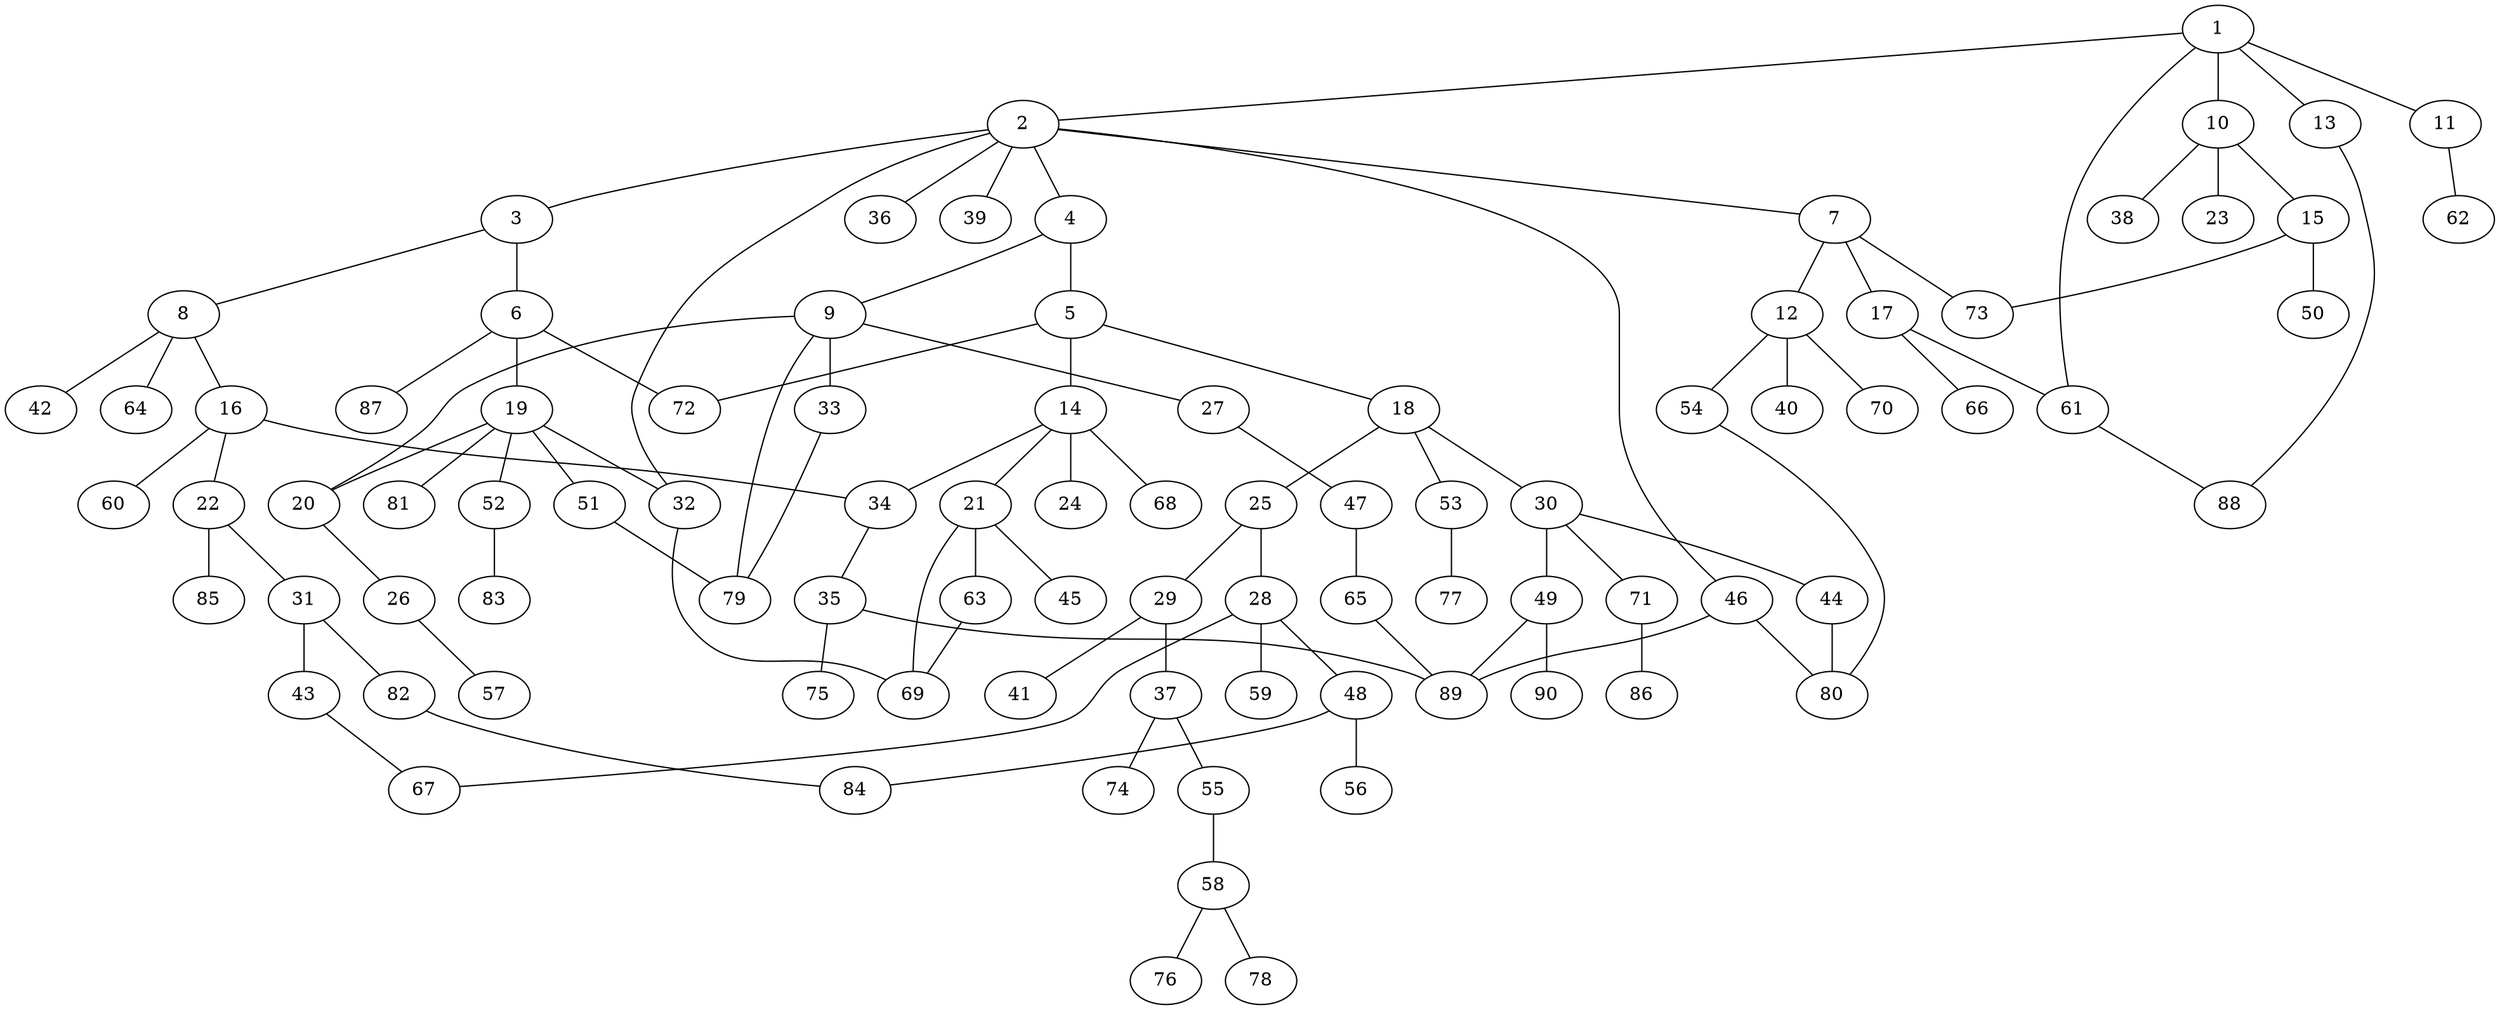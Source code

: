 graph graphname {1--2
1--10
1--11
1--13
1--61
2--3
2--4
2--7
2--32
2--36
2--39
2--46
3--6
3--8
4--5
4--9
5--14
5--18
5--72
6--19
6--72
6--87
7--12
7--17
7--73
8--16
8--42
8--64
9--20
9--27
9--33
9--79
10--15
10--23
10--38
11--62
12--40
12--54
12--70
13--88
14--21
14--24
14--34
14--68
15--50
15--73
16--22
16--34
16--60
17--61
17--66
18--25
18--30
18--53
19--20
19--32
19--51
19--52
19--81
20--26
21--45
21--63
21--69
22--31
22--85
25--28
25--29
26--57
27--47
28--48
28--59
28--67
29--37
29--41
30--44
30--49
30--71
31--43
31--82
32--69
33--79
34--35
35--75
35--89
37--55
37--74
43--67
44--80
46--80
46--89
47--65
48--56
48--84
49--89
49--90
51--79
52--83
53--77
54--80
55--58
58--76
58--78
61--88
63--69
65--89
71--86
82--84
}